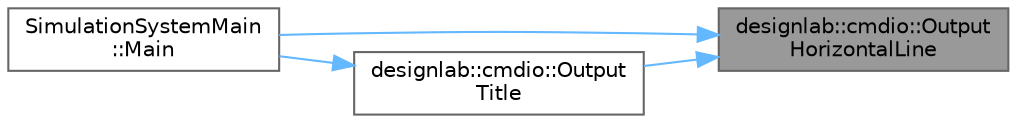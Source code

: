digraph "designlab::cmdio::OutputHorizontalLine"
{
 // LATEX_PDF_SIZE
  bgcolor="transparent";
  edge [fontname=Helvetica,fontsize=10,labelfontname=Helvetica,labelfontsize=10];
  node [fontname=Helvetica,fontsize=10,shape=box,height=0.2,width=0.4];
  rankdir="RL";
  Node1 [id="Node000001",label="designlab::cmdio::Output\lHorizontalLine",height=0.2,width=0.4,color="gray40", fillcolor="grey60", style="filled", fontcolor="black",tooltip="コマンドラインに水平線を出力する関数．"];
  Node1 -> Node2 [id="edge1_Node000001_Node000002",dir="back",color="steelblue1",style="solid",tooltip=" "];
  Node2 [id="Node000002",label="SimulationSystemMain\l::Main",height=0.2,width=0.4,color="grey40", fillcolor="white", style="filled",URL="$class_simulation_system_main.html#adb7b220bc2f5e2c55bd49e25b8c9345d",tooltip="いままでint mainで行われた処理をまとめたもの．   目標地点へ着くか，歩容計画に失敗した場合に，シミュレーションを終える．   また，規定の回数シミュレーションしたら終了する．"];
  Node1 -> Node3 [id="edge2_Node000001_Node000003",dir="back",color="steelblue1",style="solid",tooltip=" "];
  Node3 [id="Node000003",label="designlab::cmdio::Output\lTitle",height=0.2,width=0.4,color="grey40", fillcolor="white", style="filled",URL="$namespacedesignlab_1_1cmdio.html#aac156719fff45c1e6da33d779eee8a4a",tooltip="コマンドラインにこのソフトのタイトルを出力する関数．"];
  Node3 -> Node2 [id="edge3_Node000003_Node000002",dir="back",color="steelblue1",style="solid",tooltip=" "];
}
